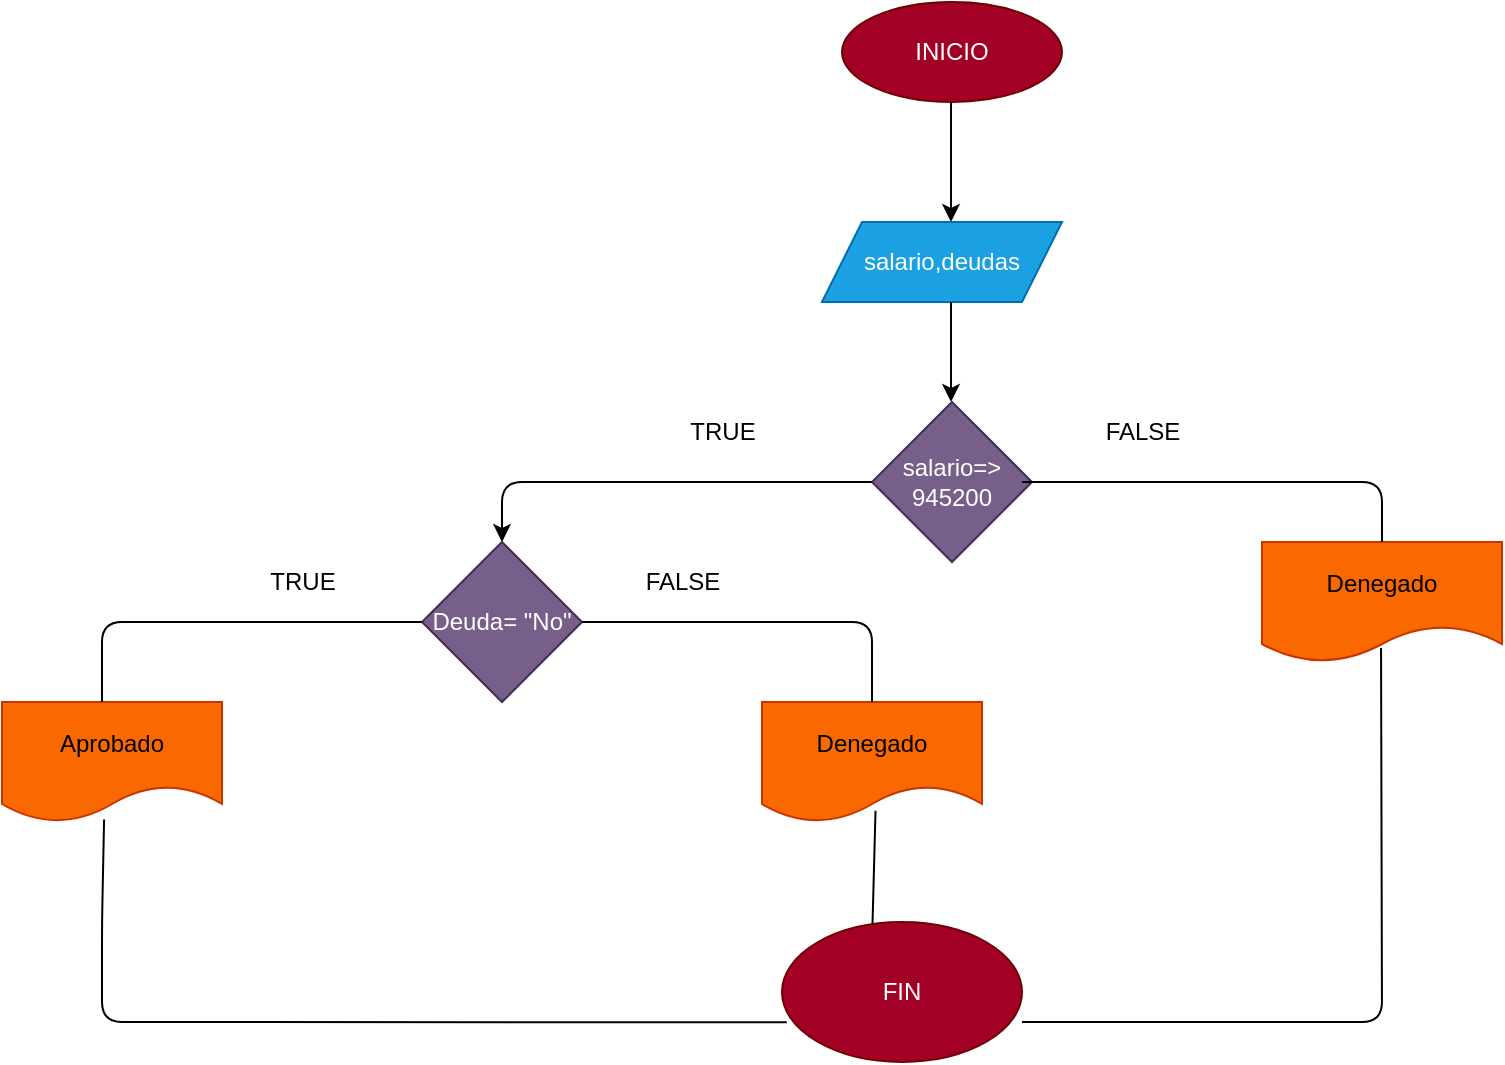 <mxfile>
    <diagram id="N1avwBp9uTIPEofk15Xj" name="Página-1">
        <mxGraphModel dx="3249" dy="567" grid="1" gridSize="10" guides="1" tooltips="1" connect="1" arrows="1" fold="1" page="1" pageScale="1" pageWidth="2339" pageHeight="3300" math="0" shadow="0">
            <root>
                <mxCell id="0"/>
                <mxCell id="1" parent="0"/>
                <mxCell id="2" value="INICIO" style="ellipse;whiteSpace=wrap;html=1;fillColor=#a20025;fontColor=#ffffff;strokeColor=#6F0000;" vertex="1" parent="1">
                    <mxGeometry x="250" y="10" width="110" height="50" as="geometry"/>
                </mxCell>
                <mxCell id="4" value="" style="endArrow=classic;html=1;" edge="1" parent="1">
                    <mxGeometry width="50" height="50" relative="1" as="geometry">
                        <mxPoint x="304.5" y="60" as="sourcePoint"/>
                        <mxPoint x="304.5" y="120" as="targetPoint"/>
                    </mxGeometry>
                </mxCell>
                <mxCell id="5" value="salario,deudas" style="shape=parallelogram;perimeter=parallelogramPerimeter;whiteSpace=wrap;html=1;fixedSize=1;fillColor=#1ba1e2;fontColor=#ffffff;strokeColor=#006EAF;" vertex="1" parent="1">
                    <mxGeometry x="240" y="120" width="120" height="40" as="geometry"/>
                </mxCell>
                <mxCell id="6" value="" style="endArrow=classic;html=1;" edge="1" parent="1">
                    <mxGeometry width="50" height="50" relative="1" as="geometry">
                        <mxPoint x="304.5" y="160" as="sourcePoint"/>
                        <mxPoint x="304.5" y="210" as="targetPoint"/>
                    </mxGeometry>
                </mxCell>
                <mxCell id="7" value="salario=&amp;gt;&lt;br&gt;945200" style="rhombus;whiteSpace=wrap;html=1;fillColor=#76608a;fontColor=#ffffff;strokeColor=#432D57;" vertex="1" parent="1">
                    <mxGeometry x="265" y="210" width="80" height="80" as="geometry"/>
                </mxCell>
                <mxCell id="9" value="" style="endArrow=classic;html=1;exitX=0;exitY=0.5;exitDx=0;exitDy=0;" edge="1" parent="1" source="7">
                    <mxGeometry width="50" height="50" relative="1" as="geometry">
                        <mxPoint x="260" y="240" as="sourcePoint"/>
                        <mxPoint x="80" y="280" as="targetPoint"/>
                        <Array as="points">
                            <mxPoint x="80" y="250"/>
                        </Array>
                    </mxGeometry>
                </mxCell>
                <mxCell id="10" value="Deuda= &quot;No&quot;" style="rhombus;whiteSpace=wrap;html=1;fillColor=#76608a;fontColor=#ffffff;strokeColor=#432D57;" vertex="1" parent="1">
                    <mxGeometry x="40" y="280" width="80" height="80" as="geometry"/>
                </mxCell>
                <mxCell id="11" value="Denegado" style="shape=document;whiteSpace=wrap;html=1;boundedLbl=1;fillColor=#fa6800;fontColor=#000000;strokeColor=#C73500;" vertex="1" parent="1">
                    <mxGeometry x="460" y="280" width="120" height="60" as="geometry"/>
                </mxCell>
                <mxCell id="14" value="Aprobado" style="shape=document;whiteSpace=wrap;html=1;boundedLbl=1;fillColor=#fa6800;fontColor=#000000;strokeColor=#C73500;" vertex="1" parent="1">
                    <mxGeometry x="-170" y="360" width="110" height="60" as="geometry"/>
                </mxCell>
                <mxCell id="15" value="Denegado" style="shape=document;whiteSpace=wrap;html=1;boundedLbl=1;fillColor=#fa6800;fontColor=#000000;strokeColor=#C73500;" vertex="1" parent="1">
                    <mxGeometry x="210" y="360" width="110" height="60" as="geometry"/>
                </mxCell>
                <mxCell id="16" value="" style="endArrow=none;html=1;exitX=0.938;exitY=0.5;exitDx=0;exitDy=0;exitPerimeter=0;entryX=0.5;entryY=0;entryDx=0;entryDy=0;" edge="1" parent="1" source="7" target="11">
                    <mxGeometry width="50" height="50" relative="1" as="geometry">
                        <mxPoint x="350" y="250" as="sourcePoint"/>
                        <mxPoint x="440" y="210" as="targetPoint"/>
                        <Array as="points">
                            <mxPoint x="520" y="250"/>
                        </Array>
                    </mxGeometry>
                </mxCell>
                <mxCell id="17" value="" style="endArrow=none;html=1;exitX=1;exitY=0.5;exitDx=0;exitDy=0;entryX=0.5;entryY=0;entryDx=0;entryDy=0;" edge="1" parent="1" source="10" target="15">
                    <mxGeometry width="50" height="50" relative="1" as="geometry">
                        <mxPoint x="150" y="340" as="sourcePoint"/>
                        <mxPoint x="200" y="290" as="targetPoint"/>
                        <Array as="points">
                            <mxPoint x="265" y="320"/>
                        </Array>
                    </mxGeometry>
                </mxCell>
                <mxCell id="18" value="" style="endArrow=none;html=1;entryX=0;entryY=0.5;entryDx=0;entryDy=0;" edge="1" parent="1" target="10">
                    <mxGeometry width="50" height="50" relative="1" as="geometry">
                        <mxPoint x="-120" y="360" as="sourcePoint"/>
                        <mxPoint x="-70" y="310" as="targetPoint"/>
                        <Array as="points">
                            <mxPoint x="-120" y="320"/>
                        </Array>
                    </mxGeometry>
                </mxCell>
                <mxCell id="19" value="FIN" style="ellipse;whiteSpace=wrap;html=1;fillColor=#a20025;fontColor=#ffffff;strokeColor=#6F0000;" vertex="1" parent="1">
                    <mxGeometry x="220" y="470" width="120" height="70" as="geometry"/>
                </mxCell>
                <mxCell id="20" value="" style="endArrow=none;html=1;exitX=0.464;exitY=0.979;exitDx=0;exitDy=0;exitPerimeter=0;entryX=0.02;entryY=0.716;entryDx=0;entryDy=0;entryPerimeter=0;" edge="1" parent="1" source="14" target="19">
                    <mxGeometry width="50" height="50" relative="1" as="geometry">
                        <mxPoint x="-110" y="530" as="sourcePoint"/>
                        <mxPoint x="220" y="520" as="targetPoint"/>
                        <Array as="points">
                            <mxPoint x="-120" y="470"/>
                            <mxPoint x="-120" y="520"/>
                        </Array>
                    </mxGeometry>
                </mxCell>
                <mxCell id="23" value="" style="endArrow=none;html=1;entryX=0.516;entryY=0.907;entryDx=0;entryDy=0;entryPerimeter=0;exitX=0.377;exitY=0.022;exitDx=0;exitDy=0;exitPerimeter=0;" edge="1" parent="1" source="19" target="15">
                    <mxGeometry width="50" height="50" relative="1" as="geometry">
                        <mxPoint x="240" y="470" as="sourcePoint"/>
                        <mxPoint x="290" y="420" as="targetPoint"/>
                    </mxGeometry>
                </mxCell>
                <mxCell id="24" value="" style="endArrow=none;html=1;entryX=0.496;entryY=0.883;entryDx=0;entryDy=0;entryPerimeter=0;" edge="1" parent="1" target="11">
                    <mxGeometry width="50" height="50" relative="1" as="geometry">
                        <mxPoint x="340" y="520" as="sourcePoint"/>
                        <mxPoint x="390" y="470" as="targetPoint"/>
                        <Array as="points">
                            <mxPoint x="520" y="520"/>
                        </Array>
                    </mxGeometry>
                </mxCell>
                <mxCell id="25" value="TRUE" style="text;html=1;align=center;verticalAlign=middle;resizable=0;points=[];autosize=1;strokeColor=none;fillColor=none;" vertex="1" parent="1">
                    <mxGeometry x="160" y="210" width="60" height="30" as="geometry"/>
                </mxCell>
                <mxCell id="26" value="FALSE" style="text;html=1;align=center;verticalAlign=middle;resizable=0;points=[];autosize=1;strokeColor=none;fillColor=none;" vertex="1" parent="1">
                    <mxGeometry x="370" y="210" width="60" height="30" as="geometry"/>
                </mxCell>
                <mxCell id="27" value="TRUE" style="text;html=1;align=center;verticalAlign=middle;resizable=0;points=[];autosize=1;strokeColor=none;fillColor=none;" vertex="1" parent="1">
                    <mxGeometry x="-50" y="285" width="60" height="30" as="geometry"/>
                </mxCell>
                <mxCell id="28" value="FALSE" style="text;html=1;align=center;verticalAlign=middle;resizable=0;points=[];autosize=1;strokeColor=none;fillColor=none;" vertex="1" parent="1">
                    <mxGeometry x="140" y="285" width="60" height="30" as="geometry"/>
                </mxCell>
            </root>
        </mxGraphModel>
    </diagram>
</mxfile>